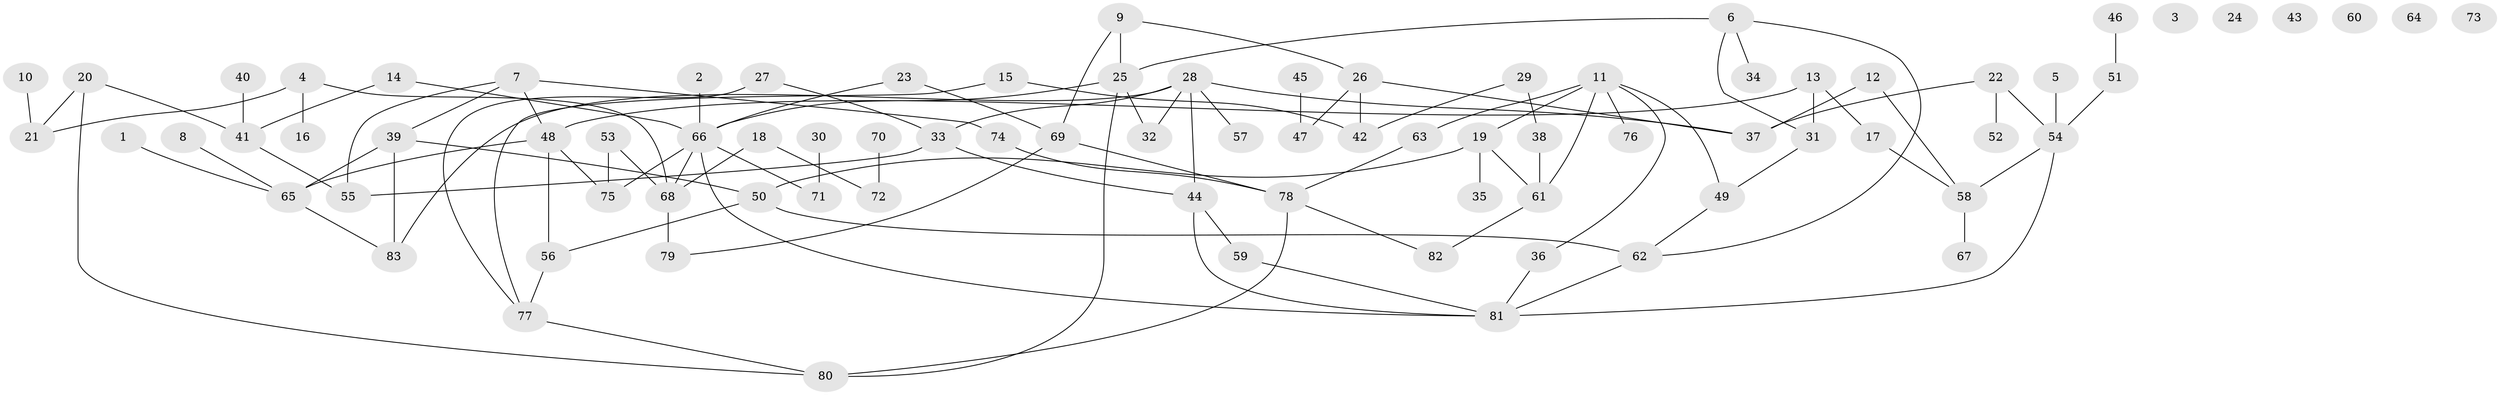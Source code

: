 // Generated by graph-tools (version 1.1) at 2025/33/03/09/25 02:33:28]
// undirected, 83 vertices, 109 edges
graph export_dot {
graph [start="1"]
  node [color=gray90,style=filled];
  1;
  2;
  3;
  4;
  5;
  6;
  7;
  8;
  9;
  10;
  11;
  12;
  13;
  14;
  15;
  16;
  17;
  18;
  19;
  20;
  21;
  22;
  23;
  24;
  25;
  26;
  27;
  28;
  29;
  30;
  31;
  32;
  33;
  34;
  35;
  36;
  37;
  38;
  39;
  40;
  41;
  42;
  43;
  44;
  45;
  46;
  47;
  48;
  49;
  50;
  51;
  52;
  53;
  54;
  55;
  56;
  57;
  58;
  59;
  60;
  61;
  62;
  63;
  64;
  65;
  66;
  67;
  68;
  69;
  70;
  71;
  72;
  73;
  74;
  75;
  76;
  77;
  78;
  79;
  80;
  81;
  82;
  83;
  1 -- 65;
  2 -- 66;
  4 -- 16;
  4 -- 21;
  4 -- 68;
  5 -- 54;
  6 -- 25;
  6 -- 31;
  6 -- 34;
  6 -- 62;
  7 -- 39;
  7 -- 48;
  7 -- 55;
  7 -- 74;
  8 -- 65;
  9 -- 25;
  9 -- 26;
  9 -- 69;
  10 -- 21;
  11 -- 19;
  11 -- 36;
  11 -- 49;
  11 -- 61;
  11 -- 63;
  11 -- 76;
  12 -- 37;
  12 -- 58;
  13 -- 17;
  13 -- 31;
  13 -- 48;
  14 -- 41;
  14 -- 66;
  15 -- 42;
  15 -- 77;
  17 -- 58;
  18 -- 68;
  18 -- 72;
  19 -- 35;
  19 -- 50;
  19 -- 61;
  20 -- 21;
  20 -- 41;
  20 -- 80;
  22 -- 37;
  22 -- 52;
  22 -- 54;
  23 -- 66;
  23 -- 69;
  25 -- 32;
  25 -- 66;
  25 -- 80;
  26 -- 37;
  26 -- 42;
  26 -- 47;
  27 -- 33;
  27 -- 77;
  28 -- 32;
  28 -- 33;
  28 -- 37;
  28 -- 44;
  28 -- 57;
  28 -- 83;
  29 -- 38;
  29 -- 42;
  30 -- 71;
  31 -- 49;
  33 -- 44;
  33 -- 55;
  36 -- 81;
  38 -- 61;
  39 -- 50;
  39 -- 65;
  39 -- 83;
  40 -- 41;
  41 -- 55;
  44 -- 59;
  44 -- 81;
  45 -- 47;
  46 -- 51;
  48 -- 56;
  48 -- 65;
  48 -- 75;
  49 -- 62;
  50 -- 56;
  50 -- 62;
  51 -- 54;
  53 -- 68;
  53 -- 75;
  54 -- 58;
  54 -- 81;
  56 -- 77;
  58 -- 67;
  59 -- 81;
  61 -- 82;
  62 -- 81;
  63 -- 78;
  65 -- 83;
  66 -- 68;
  66 -- 71;
  66 -- 75;
  66 -- 81;
  68 -- 79;
  69 -- 78;
  69 -- 79;
  70 -- 72;
  74 -- 78;
  77 -- 80;
  78 -- 80;
  78 -- 82;
}
